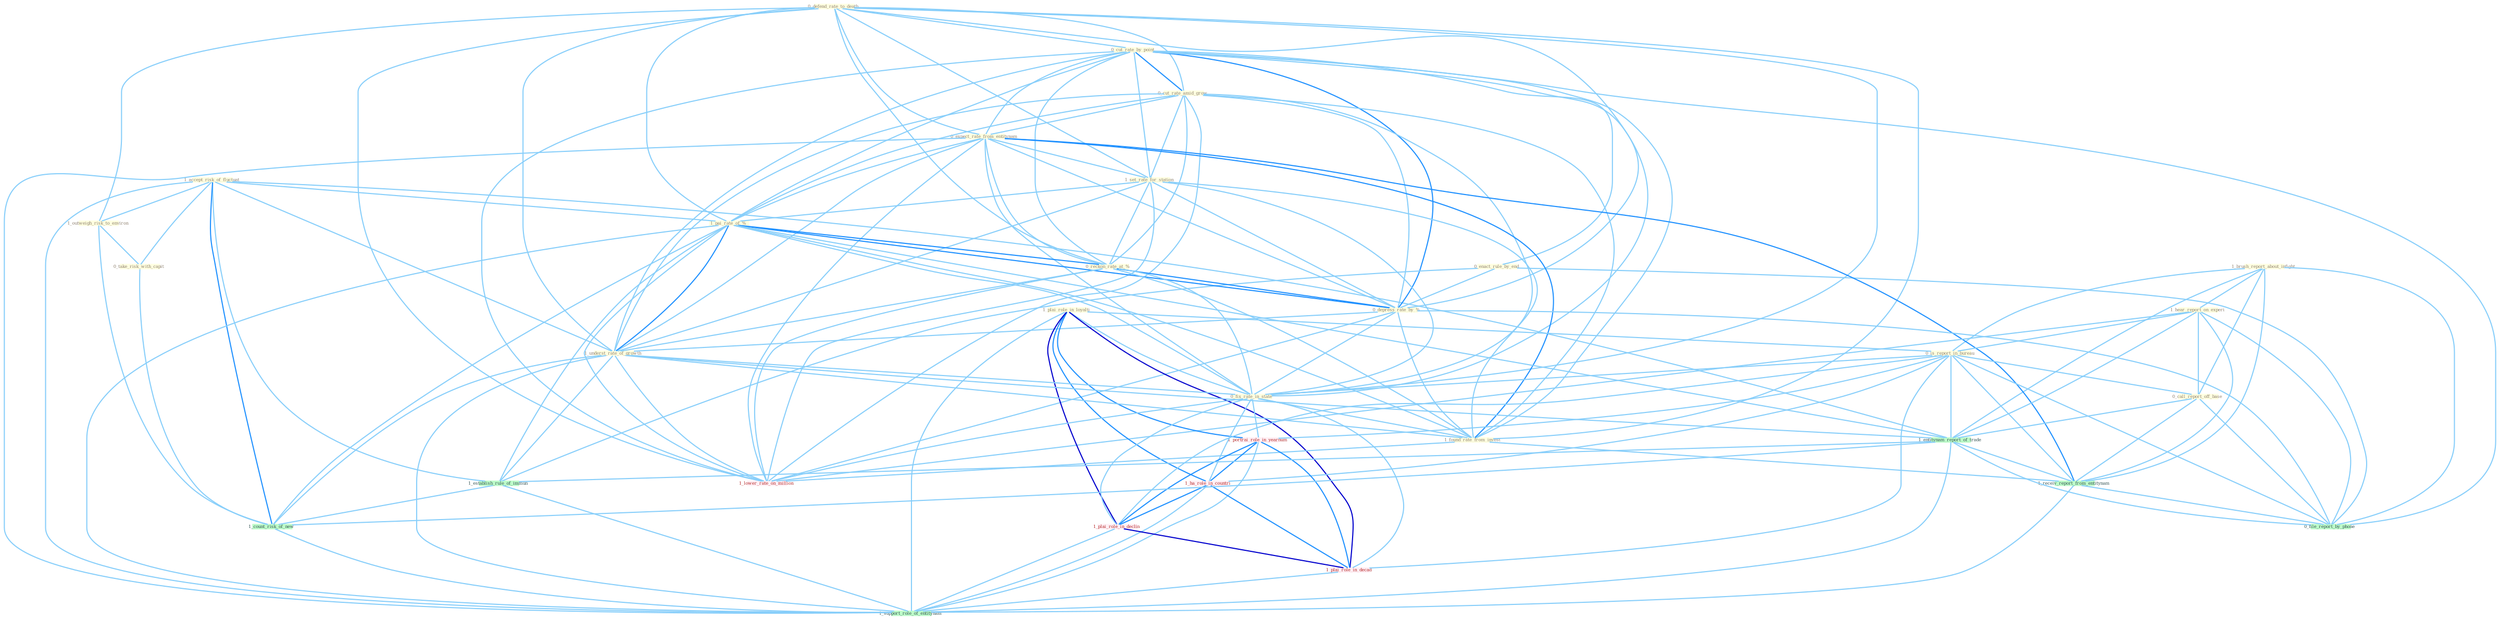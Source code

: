 Graph G{ 
    node
    [shape=polygon,style=filled,width=.5,height=.06,color="#BDFCC9",fixedsize=true,fontsize=4,
    fontcolor="#2f4f4f"];
    {node
    [color="#ffffe0", fontcolor="#8b7d6b"] "0_defend_rate_to_death " "1_accept_risk_of_fluctuat " "0_cut_rate_by_point " "0_enact_rule_by_end " "0_cut_rate_amid_grow " "1_brush_report_about_infight " "0_expect_rate_from_entitynam " "1_hear_report_on_experi " "1_set_rate_for_station " "1_pai_rate_of_% " "1_outweigh_risk_to_environ " "0_reckon_rate_at_% " "0_depress_rate_by_% " "1_plai_role_in_loyalti " "1_underst_rate_of_growth " "0_is_report_in_bureau " "0_call_report_off_base " "0_fix_rate_in_state " "1_found_rate_from_invest " "0_take_risk_with_capit "}
{node [color="#fff0f5", fontcolor="#b22222"] "1_portrai_role_in_yearnum " "1_ha_role_in_countri " "1_lower_rate_on_million " "1_plai_role_in_declin " "1_plai_role_in_decad "}
edge [color="#B0E2FF"];

	"0_defend_rate_to_death " -- "0_cut_rate_by_point " [w="1", color="#87cefa" ];
	"0_defend_rate_to_death " -- "0_cut_rate_amid_grow " [w="1", color="#87cefa" ];
	"0_defend_rate_to_death " -- "0_expect_rate_from_entitynam " [w="1", color="#87cefa" ];
	"0_defend_rate_to_death " -- "1_set_rate_for_station " [w="1", color="#87cefa" ];
	"0_defend_rate_to_death " -- "1_pai_rate_of_% " [w="1", color="#87cefa" ];
	"0_defend_rate_to_death " -- "1_outweigh_risk_to_environ " [w="1", color="#87cefa" ];
	"0_defend_rate_to_death " -- "0_reckon_rate_at_% " [w="1", color="#87cefa" ];
	"0_defend_rate_to_death " -- "0_depress_rate_by_% " [w="1", color="#87cefa" ];
	"0_defend_rate_to_death " -- "1_underst_rate_of_growth " [w="1", color="#87cefa" ];
	"0_defend_rate_to_death " -- "0_fix_rate_in_state " [w="1", color="#87cefa" ];
	"0_defend_rate_to_death " -- "1_found_rate_from_invest " [w="1", color="#87cefa" ];
	"0_defend_rate_to_death " -- "1_lower_rate_on_million " [w="1", color="#87cefa" ];
	"1_accept_risk_of_fluctuat " -- "1_pai_rate_of_% " [w="1", color="#87cefa" ];
	"1_accept_risk_of_fluctuat " -- "1_outweigh_risk_to_environ " [w="1", color="#87cefa" ];
	"1_accept_risk_of_fluctuat " -- "1_underst_rate_of_growth " [w="1", color="#87cefa" ];
	"1_accept_risk_of_fluctuat " -- "0_take_risk_with_capit " [w="1", color="#87cefa" ];
	"1_accept_risk_of_fluctuat " -- "1_entitynam_report_of_trade " [w="1", color="#87cefa" ];
	"1_accept_risk_of_fluctuat " -- "1_establish_rule_of_immun " [w="1", color="#87cefa" ];
	"1_accept_risk_of_fluctuat " -- "1_count_risk_of_new " [w="2", color="#1e90ff" , len=0.8];
	"1_accept_risk_of_fluctuat " -- "1_support_role_of_entitynam " [w="1", color="#87cefa" ];
	"0_cut_rate_by_point " -- "0_enact_rule_by_end " [w="1", color="#87cefa" ];
	"0_cut_rate_by_point " -- "0_cut_rate_amid_grow " [w="2", color="#1e90ff" , len=0.8];
	"0_cut_rate_by_point " -- "0_expect_rate_from_entitynam " [w="1", color="#87cefa" ];
	"0_cut_rate_by_point " -- "1_set_rate_for_station " [w="1", color="#87cefa" ];
	"0_cut_rate_by_point " -- "1_pai_rate_of_% " [w="1", color="#87cefa" ];
	"0_cut_rate_by_point " -- "0_reckon_rate_at_% " [w="1", color="#87cefa" ];
	"0_cut_rate_by_point " -- "0_depress_rate_by_% " [w="2", color="#1e90ff" , len=0.8];
	"0_cut_rate_by_point " -- "1_underst_rate_of_growth " [w="1", color="#87cefa" ];
	"0_cut_rate_by_point " -- "0_fix_rate_in_state " [w="1", color="#87cefa" ];
	"0_cut_rate_by_point " -- "1_found_rate_from_invest " [w="1", color="#87cefa" ];
	"0_cut_rate_by_point " -- "1_lower_rate_on_million " [w="1", color="#87cefa" ];
	"0_cut_rate_by_point " -- "0_file_report_by_phone " [w="1", color="#87cefa" ];
	"0_enact_rule_by_end " -- "0_depress_rate_by_% " [w="1", color="#87cefa" ];
	"0_enact_rule_by_end " -- "1_establish_rule_of_immun " [w="1", color="#87cefa" ];
	"0_enact_rule_by_end " -- "0_file_report_by_phone " [w="1", color="#87cefa" ];
	"0_cut_rate_amid_grow " -- "0_expect_rate_from_entitynam " [w="1", color="#87cefa" ];
	"0_cut_rate_amid_grow " -- "1_set_rate_for_station " [w="1", color="#87cefa" ];
	"0_cut_rate_amid_grow " -- "1_pai_rate_of_% " [w="1", color="#87cefa" ];
	"0_cut_rate_amid_grow " -- "0_reckon_rate_at_% " [w="1", color="#87cefa" ];
	"0_cut_rate_amid_grow " -- "0_depress_rate_by_% " [w="1", color="#87cefa" ];
	"0_cut_rate_amid_grow " -- "1_underst_rate_of_growth " [w="1", color="#87cefa" ];
	"0_cut_rate_amid_grow " -- "0_fix_rate_in_state " [w="1", color="#87cefa" ];
	"0_cut_rate_amid_grow " -- "1_found_rate_from_invest " [w="1", color="#87cefa" ];
	"0_cut_rate_amid_grow " -- "1_lower_rate_on_million " [w="1", color="#87cefa" ];
	"1_brush_report_about_infight " -- "1_hear_report_on_experi " [w="1", color="#87cefa" ];
	"1_brush_report_about_infight " -- "0_is_report_in_bureau " [w="1", color="#87cefa" ];
	"1_brush_report_about_infight " -- "0_call_report_off_base " [w="1", color="#87cefa" ];
	"1_brush_report_about_infight " -- "1_entitynam_report_of_trade " [w="1", color="#87cefa" ];
	"1_brush_report_about_infight " -- "1_receiv_report_from_entitynam " [w="1", color="#87cefa" ];
	"1_brush_report_about_infight " -- "0_file_report_by_phone " [w="1", color="#87cefa" ];
	"0_expect_rate_from_entitynam " -- "1_set_rate_for_station " [w="1", color="#87cefa" ];
	"0_expect_rate_from_entitynam " -- "1_pai_rate_of_% " [w="1", color="#87cefa" ];
	"0_expect_rate_from_entitynam " -- "0_reckon_rate_at_% " [w="1", color="#87cefa" ];
	"0_expect_rate_from_entitynam " -- "0_depress_rate_by_% " [w="1", color="#87cefa" ];
	"0_expect_rate_from_entitynam " -- "1_underst_rate_of_growth " [w="1", color="#87cefa" ];
	"0_expect_rate_from_entitynam " -- "0_fix_rate_in_state " [w="1", color="#87cefa" ];
	"0_expect_rate_from_entitynam " -- "1_found_rate_from_invest " [w="2", color="#1e90ff" , len=0.8];
	"0_expect_rate_from_entitynam " -- "1_lower_rate_on_million " [w="1", color="#87cefa" ];
	"0_expect_rate_from_entitynam " -- "1_receiv_report_from_entitynam " [w="2", color="#1e90ff" , len=0.8];
	"0_expect_rate_from_entitynam " -- "1_support_role_of_entitynam " [w="1", color="#87cefa" ];
	"1_hear_report_on_experi " -- "0_is_report_in_bureau " [w="1", color="#87cefa" ];
	"1_hear_report_on_experi " -- "0_call_report_off_base " [w="1", color="#87cefa" ];
	"1_hear_report_on_experi " -- "1_lower_rate_on_million " [w="1", color="#87cefa" ];
	"1_hear_report_on_experi " -- "1_entitynam_report_of_trade " [w="1", color="#87cefa" ];
	"1_hear_report_on_experi " -- "1_receiv_report_from_entitynam " [w="1", color="#87cefa" ];
	"1_hear_report_on_experi " -- "0_file_report_by_phone " [w="1", color="#87cefa" ];
	"1_set_rate_for_station " -- "1_pai_rate_of_% " [w="1", color="#87cefa" ];
	"1_set_rate_for_station " -- "0_reckon_rate_at_% " [w="1", color="#87cefa" ];
	"1_set_rate_for_station " -- "0_depress_rate_by_% " [w="1", color="#87cefa" ];
	"1_set_rate_for_station " -- "1_underst_rate_of_growth " [w="1", color="#87cefa" ];
	"1_set_rate_for_station " -- "0_fix_rate_in_state " [w="1", color="#87cefa" ];
	"1_set_rate_for_station " -- "1_found_rate_from_invest " [w="1", color="#87cefa" ];
	"1_set_rate_for_station " -- "1_lower_rate_on_million " [w="1", color="#87cefa" ];
	"1_pai_rate_of_% " -- "0_reckon_rate_at_% " [w="2", color="#1e90ff" , len=0.8];
	"1_pai_rate_of_% " -- "0_depress_rate_by_% " [w="2", color="#1e90ff" , len=0.8];
	"1_pai_rate_of_% " -- "1_underst_rate_of_growth " [w="2", color="#1e90ff" , len=0.8];
	"1_pai_rate_of_% " -- "0_fix_rate_in_state " [w="1", color="#87cefa" ];
	"1_pai_rate_of_% " -- "1_found_rate_from_invest " [w="1", color="#87cefa" ];
	"1_pai_rate_of_% " -- "1_lower_rate_on_million " [w="1", color="#87cefa" ];
	"1_pai_rate_of_% " -- "1_entitynam_report_of_trade " [w="1", color="#87cefa" ];
	"1_pai_rate_of_% " -- "1_establish_rule_of_immun " [w="1", color="#87cefa" ];
	"1_pai_rate_of_% " -- "1_count_risk_of_new " [w="1", color="#87cefa" ];
	"1_pai_rate_of_% " -- "1_support_role_of_entitynam " [w="1", color="#87cefa" ];
	"1_outweigh_risk_to_environ " -- "0_take_risk_with_capit " [w="1", color="#87cefa" ];
	"1_outweigh_risk_to_environ " -- "1_count_risk_of_new " [w="1", color="#87cefa" ];
	"0_reckon_rate_at_% " -- "0_depress_rate_by_% " [w="2", color="#1e90ff" , len=0.8];
	"0_reckon_rate_at_% " -- "1_underst_rate_of_growth " [w="1", color="#87cefa" ];
	"0_reckon_rate_at_% " -- "0_fix_rate_in_state " [w="1", color="#87cefa" ];
	"0_reckon_rate_at_% " -- "1_found_rate_from_invest " [w="1", color="#87cefa" ];
	"0_reckon_rate_at_% " -- "1_lower_rate_on_million " [w="1", color="#87cefa" ];
	"0_depress_rate_by_% " -- "1_underst_rate_of_growth " [w="1", color="#87cefa" ];
	"0_depress_rate_by_% " -- "0_fix_rate_in_state " [w="1", color="#87cefa" ];
	"0_depress_rate_by_% " -- "1_found_rate_from_invest " [w="1", color="#87cefa" ];
	"0_depress_rate_by_% " -- "1_lower_rate_on_million " [w="1", color="#87cefa" ];
	"0_depress_rate_by_% " -- "0_file_report_by_phone " [w="1", color="#87cefa" ];
	"1_plai_role_in_loyalti " -- "0_is_report_in_bureau " [w="1", color="#87cefa" ];
	"1_plai_role_in_loyalti " -- "0_fix_rate_in_state " [w="1", color="#87cefa" ];
	"1_plai_role_in_loyalti " -- "1_portrai_role_in_yearnum " [w="2", color="#1e90ff" , len=0.8];
	"1_plai_role_in_loyalti " -- "1_ha_role_in_countri " [w="2", color="#1e90ff" , len=0.8];
	"1_plai_role_in_loyalti " -- "1_plai_role_in_declin " [w="3", color="#0000cd" , len=0.6];
	"1_plai_role_in_loyalti " -- "1_plai_role_in_decad " [w="3", color="#0000cd" , len=0.6];
	"1_plai_role_in_loyalti " -- "1_support_role_of_entitynam " [w="1", color="#87cefa" ];
	"1_underst_rate_of_growth " -- "0_fix_rate_in_state " [w="1", color="#87cefa" ];
	"1_underst_rate_of_growth " -- "1_found_rate_from_invest " [w="1", color="#87cefa" ];
	"1_underst_rate_of_growth " -- "1_lower_rate_on_million " [w="1", color="#87cefa" ];
	"1_underst_rate_of_growth " -- "1_entitynam_report_of_trade " [w="1", color="#87cefa" ];
	"1_underst_rate_of_growth " -- "1_establish_rule_of_immun " [w="1", color="#87cefa" ];
	"1_underst_rate_of_growth " -- "1_count_risk_of_new " [w="1", color="#87cefa" ];
	"1_underst_rate_of_growth " -- "1_support_role_of_entitynam " [w="1", color="#87cefa" ];
	"0_is_report_in_bureau " -- "0_call_report_off_base " [w="1", color="#87cefa" ];
	"0_is_report_in_bureau " -- "0_fix_rate_in_state " [w="1", color="#87cefa" ];
	"0_is_report_in_bureau " -- "1_portrai_role_in_yearnum " [w="1", color="#87cefa" ];
	"0_is_report_in_bureau " -- "1_ha_role_in_countri " [w="1", color="#87cefa" ];
	"0_is_report_in_bureau " -- "1_entitynam_report_of_trade " [w="1", color="#87cefa" ];
	"0_is_report_in_bureau " -- "1_receiv_report_from_entitynam " [w="1", color="#87cefa" ];
	"0_is_report_in_bureau " -- "1_plai_role_in_declin " [w="1", color="#87cefa" ];
	"0_is_report_in_bureau " -- "1_plai_role_in_decad " [w="1", color="#87cefa" ];
	"0_is_report_in_bureau " -- "0_file_report_by_phone " [w="1", color="#87cefa" ];
	"0_call_report_off_base " -- "1_entitynam_report_of_trade " [w="1", color="#87cefa" ];
	"0_call_report_off_base " -- "1_receiv_report_from_entitynam " [w="1", color="#87cefa" ];
	"0_call_report_off_base " -- "0_file_report_by_phone " [w="1", color="#87cefa" ];
	"0_fix_rate_in_state " -- "1_found_rate_from_invest " [w="1", color="#87cefa" ];
	"0_fix_rate_in_state " -- "1_portrai_role_in_yearnum " [w="1", color="#87cefa" ];
	"0_fix_rate_in_state " -- "1_ha_role_in_countri " [w="1", color="#87cefa" ];
	"0_fix_rate_in_state " -- "1_lower_rate_on_million " [w="1", color="#87cefa" ];
	"0_fix_rate_in_state " -- "1_plai_role_in_declin " [w="1", color="#87cefa" ];
	"0_fix_rate_in_state " -- "1_plai_role_in_decad " [w="1", color="#87cefa" ];
	"1_found_rate_from_invest " -- "1_lower_rate_on_million " [w="1", color="#87cefa" ];
	"1_found_rate_from_invest " -- "1_receiv_report_from_entitynam " [w="1", color="#87cefa" ];
	"0_take_risk_with_capit " -- "1_count_risk_of_new " [w="1", color="#87cefa" ];
	"1_portrai_role_in_yearnum " -- "1_ha_role_in_countri " [w="2", color="#1e90ff" , len=0.8];
	"1_portrai_role_in_yearnum " -- "1_plai_role_in_declin " [w="2", color="#1e90ff" , len=0.8];
	"1_portrai_role_in_yearnum " -- "1_plai_role_in_decad " [w="2", color="#1e90ff" , len=0.8];
	"1_portrai_role_in_yearnum " -- "1_support_role_of_entitynam " [w="1", color="#87cefa" ];
	"1_ha_role_in_countri " -- "1_plai_role_in_declin " [w="2", color="#1e90ff" , len=0.8];
	"1_ha_role_in_countri " -- "1_plai_role_in_decad " [w="2", color="#1e90ff" , len=0.8];
	"1_ha_role_in_countri " -- "1_support_role_of_entitynam " [w="1", color="#87cefa" ];
	"1_entitynam_report_of_trade " -- "1_receiv_report_from_entitynam " [w="1", color="#87cefa" ];
	"1_entitynam_report_of_trade " -- "1_establish_rule_of_immun " [w="1", color="#87cefa" ];
	"1_entitynam_report_of_trade " -- "1_count_risk_of_new " [w="1", color="#87cefa" ];
	"1_entitynam_report_of_trade " -- "0_file_report_by_phone " [w="1", color="#87cefa" ];
	"1_entitynam_report_of_trade " -- "1_support_role_of_entitynam " [w="1", color="#87cefa" ];
	"1_receiv_report_from_entitynam " -- "0_file_report_by_phone " [w="1", color="#87cefa" ];
	"1_receiv_report_from_entitynam " -- "1_support_role_of_entitynam " [w="1", color="#87cefa" ];
	"1_plai_role_in_declin " -- "1_plai_role_in_decad " [w="3", color="#0000cd" , len=0.6];
	"1_plai_role_in_declin " -- "1_support_role_of_entitynam " [w="1", color="#87cefa" ];
	"1_establish_rule_of_immun " -- "1_count_risk_of_new " [w="1", color="#87cefa" ];
	"1_establish_rule_of_immun " -- "1_support_role_of_entitynam " [w="1", color="#87cefa" ];
	"1_count_risk_of_new " -- "1_support_role_of_entitynam " [w="1", color="#87cefa" ];
	"1_plai_role_in_decad " -- "1_support_role_of_entitynam " [w="1", color="#87cefa" ];
}